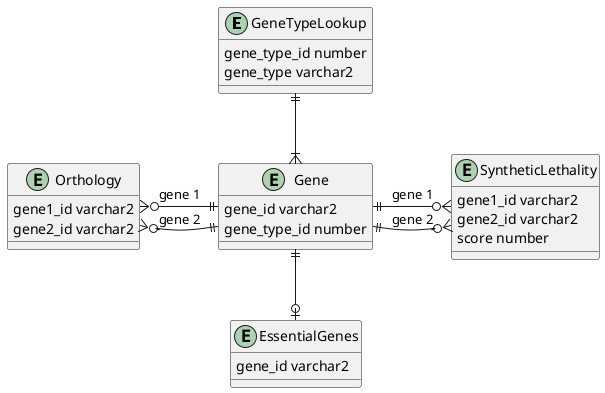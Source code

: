 @startuml
entity GeneTypeLookup {
    gene_type_id number
    gene_type varchar2
}

entity Gene {
    gene_id varchar2
    gene_type_id number
}

entity Orthology {
    gene1_id varchar2
    gene2_id varchar2
}

entity SyntheticLethality {
    gene1_id varchar2
    gene2_id varchar2
    score number
}

entity EssentialGenes {
    gene_id varchar2
}

GeneTypeLookup ||--|{ Gene
Gene ||-l-o{ Orthology : "gene 1"
Gene ||--o{ Orthology : "gene 2"
Gene ||-r-o{ SyntheticLethality : "gene 1"
Gene ||--o{ SyntheticLethality : "gene 2"
Gene ||--o| EssentialGenes

@enduml